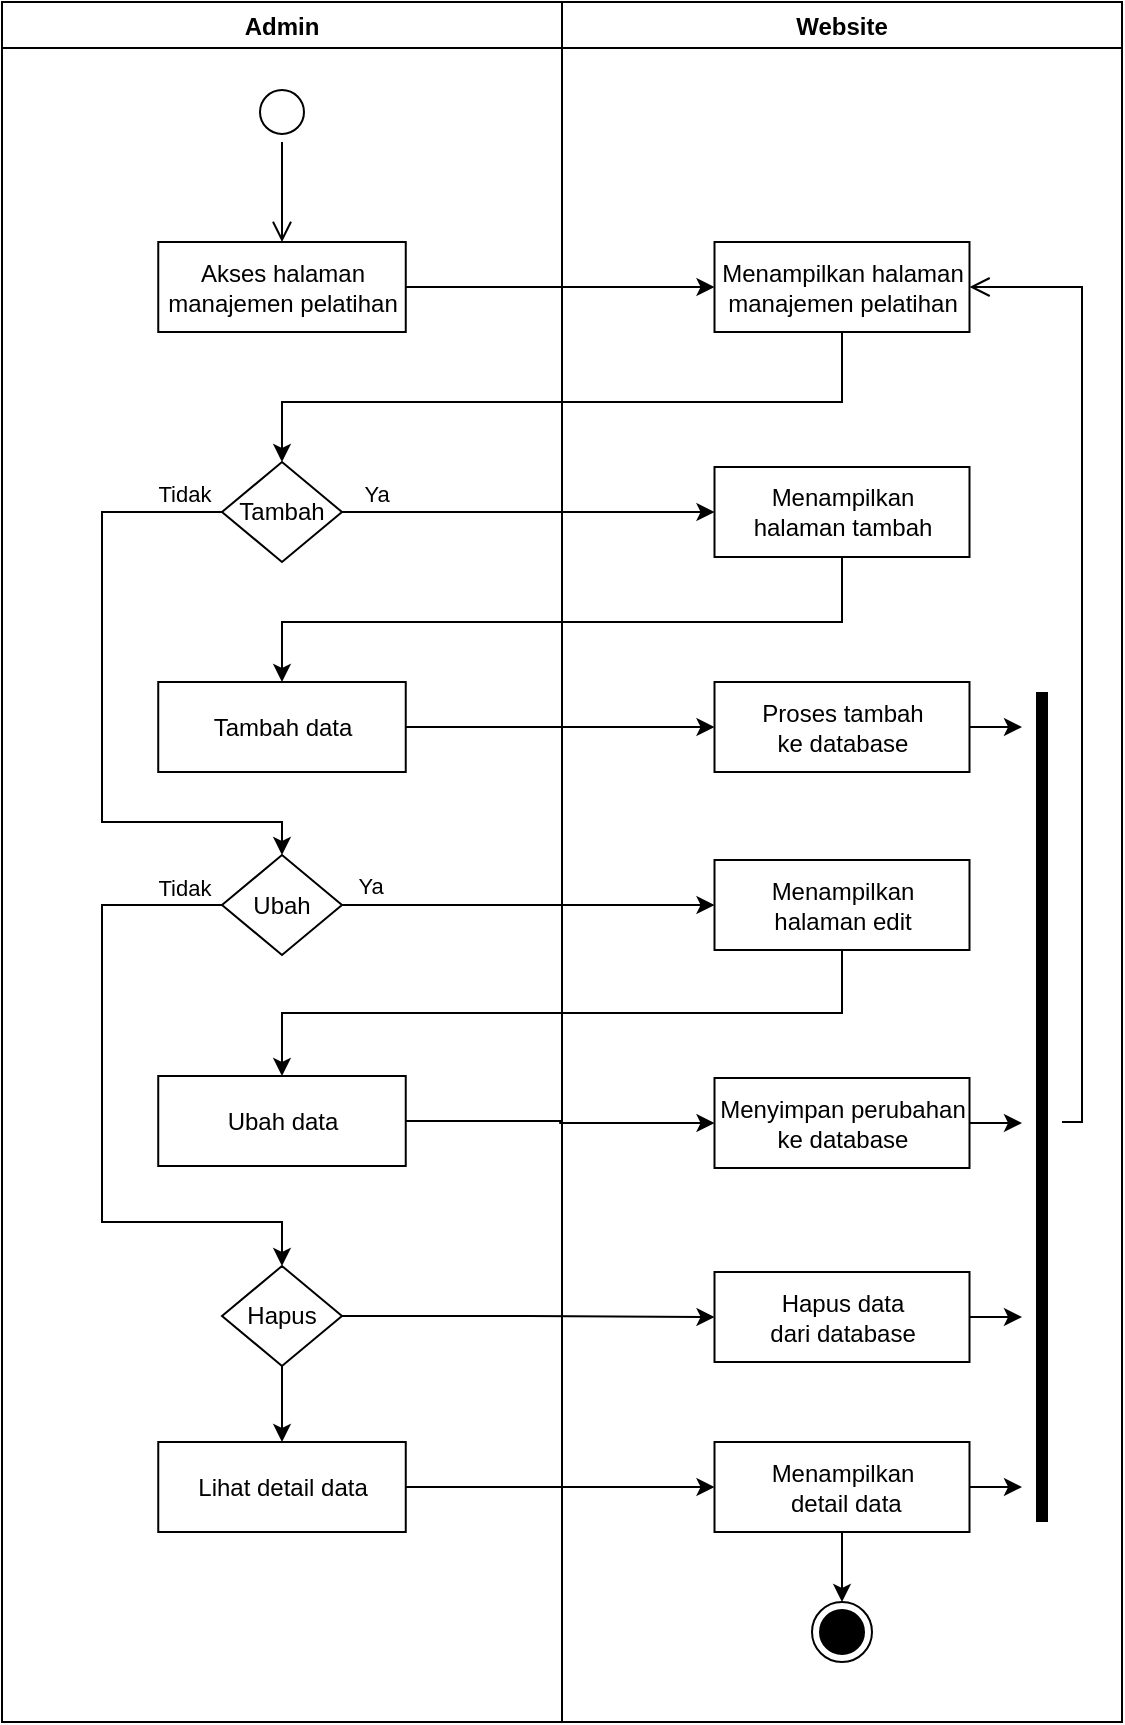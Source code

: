 <mxfile version="20.0.4" type="google"><diagram id="CF8ebcf85PKWCJHY1vIe" name="Page-1"><mxGraphModel grid="1" page="1" gridSize="10" guides="1" tooltips="1" connect="1" arrows="1" fold="1" pageScale="1" pageWidth="850" pageHeight="1100" math="0" shadow="0"><root><mxCell id="0"/><mxCell id="1" parent="0"/><mxCell id="gcA9d_Oa2z7dGmuV5KbV-1" value="Website" style="swimlane;fillColor=none;" vertex="1" parent="1"><mxGeometry x="440" y="160" width="280" height="860" as="geometry"/></mxCell><mxCell id="gcA9d_Oa2z7dGmuV5KbV-2" value="Menampilkan halaman&lt;br&gt;manajemen pelatihan" style="html=1;strokeColor=#000000;fillColor=default;" vertex="1" parent="gcA9d_Oa2z7dGmuV5KbV-1"><mxGeometry x="76.25" y="120" width="127.5" height="45" as="geometry"/></mxCell><mxCell id="gcA9d_Oa2z7dGmuV5KbV-3" value="" style="ellipse;html=1;shape=endState;fillColor=#000000;strokeColor=#000000;" vertex="1" parent="gcA9d_Oa2z7dGmuV5KbV-1"><mxGeometry x="125" y="800" width="30" height="30" as="geometry"/></mxCell><mxCell id="gcA9d_Oa2z7dGmuV5KbV-11" value="Menampilkan &lt;br&gt;halaman tambah" style="html=1;strokeColor=#000000;fillColor=default;" vertex="1" parent="gcA9d_Oa2z7dGmuV5KbV-1"><mxGeometry x="76.25" y="232.5" width="127.5" height="45" as="geometry"/></mxCell><mxCell id="gcA9d_Oa2z7dGmuV5KbV-16" value="Proses tambah&lt;br&gt;ke database" style="html=1;strokeColor=#000000;fillColor=default;" vertex="1" parent="gcA9d_Oa2z7dGmuV5KbV-1"><mxGeometry x="76.25" y="340" width="127.5" height="45" as="geometry"/></mxCell><mxCell id="gcA9d_Oa2z7dGmuV5KbV-21" value="Menampilkan &lt;br&gt;halaman edit" style="html=1;strokeColor=#000000;fillColor=default;" vertex="1" parent="gcA9d_Oa2z7dGmuV5KbV-1"><mxGeometry x="76.25" y="429" width="127.5" height="45" as="geometry"/></mxCell><mxCell id="gcA9d_Oa2z7dGmuV5KbV-26" value="Menyimpan perubahan&lt;br&gt;ke database" style="html=1;strokeColor=#000000;fillColor=default;" vertex="1" parent="gcA9d_Oa2z7dGmuV5KbV-1"><mxGeometry x="76.25" y="538" width="127.5" height="45" as="geometry"/></mxCell><mxCell id="gcA9d_Oa2z7dGmuV5KbV-34" value="Hapus data&lt;br&gt;dari database" style="html=1;strokeColor=#000000;fillColor=default;" vertex="1" parent="gcA9d_Oa2z7dGmuV5KbV-1"><mxGeometry x="76.25" y="635" width="127.5" height="45" as="geometry"/></mxCell><mxCell id="gcA9d_Oa2z7dGmuV5KbV-42" style="edgeStyle=orthogonalEdgeStyle;rounded=0;orthogonalLoop=1;jettySize=auto;html=1;exitX=0.5;exitY=1;exitDx=0;exitDy=0;entryX=0.5;entryY=0;entryDx=0;entryDy=0;" edge="1" parent="gcA9d_Oa2z7dGmuV5KbV-1" source="gcA9d_Oa2z7dGmuV5KbV-39" target="gcA9d_Oa2z7dGmuV5KbV-3"><mxGeometry relative="1" as="geometry"/></mxCell><mxCell id="gcA9d_Oa2z7dGmuV5KbV-39" value="Menampilkan &lt;br&gt;&amp;nbsp;detail data" style="html=1;strokeColor=#000000;fillColor=default;" vertex="1" parent="gcA9d_Oa2z7dGmuV5KbV-1"><mxGeometry x="76.25" y="720" width="127.5" height="45" as="geometry"/></mxCell><mxCell id="gcA9d_Oa2z7dGmuV5KbV-51" value="" style="shape=line;html=1;strokeWidth=6;strokeColor=#000000;rotation=-90;" vertex="1" parent="gcA9d_Oa2z7dGmuV5KbV-1"><mxGeometry x="32.5" y="547.5" width="415" height="10" as="geometry"/></mxCell><mxCell id="gcA9d_Oa2z7dGmuV5KbV-52" value="" style="edgeStyle=orthogonalEdgeStyle;html=1;verticalAlign=bottom;endArrow=open;endSize=8;strokeColor=#000000;rounded=0;entryX=1;entryY=0.5;entryDx=0;entryDy=0;" edge="1" parent="gcA9d_Oa2z7dGmuV5KbV-1" target="gcA9d_Oa2z7dGmuV5KbV-2"><mxGeometry relative="1" as="geometry"><mxPoint x="350" y="400" as="targetPoint"/><mxPoint x="250" y="560" as="sourcePoint"/><Array as="points"><mxPoint x="260" y="560"/><mxPoint x="260" y="143"/></Array></mxGeometry></mxCell><mxCell id="gcA9d_Oa2z7dGmuV5KbV-4" value="Admin" style="swimlane;fillColor=none;" vertex="1" parent="1"><mxGeometry x="160" y="160" width="280" height="860" as="geometry"/></mxCell><mxCell id="gcA9d_Oa2z7dGmuV5KbV-5" value="" style="ellipse;html=1;shape=startState;fillColor=default;strokeColor=#000000;" vertex="1" parent="gcA9d_Oa2z7dGmuV5KbV-4"><mxGeometry x="125" y="40" width="30" height="30" as="geometry"/></mxCell><mxCell id="gcA9d_Oa2z7dGmuV5KbV-6" value="" style="edgeStyle=orthogonalEdgeStyle;html=1;verticalAlign=bottom;endArrow=open;endSize=8;strokeColor=#000000;rounded=0;" edge="1" parent="gcA9d_Oa2z7dGmuV5KbV-4" source="gcA9d_Oa2z7dGmuV5KbV-5"><mxGeometry relative="1" as="geometry"><mxPoint x="140" y="120" as="targetPoint"/></mxGeometry></mxCell><mxCell id="gcA9d_Oa2z7dGmuV5KbV-7" value="Akses halaman&lt;br&gt;manajemen pelatihan" style="html=1;strokeColor=#000000;fillColor=default;" vertex="1" parent="gcA9d_Oa2z7dGmuV5KbV-4"><mxGeometry x="78.13" y="120" width="123.75" height="45" as="geometry"/></mxCell><mxCell id="gcA9d_Oa2z7dGmuV5KbV-23" style="edgeStyle=orthogonalEdgeStyle;rounded=0;orthogonalLoop=1;jettySize=auto;html=1;exitX=0;exitY=0.5;exitDx=0;exitDy=0;entryX=0.5;entryY=0;entryDx=0;entryDy=0;" edge="1" parent="gcA9d_Oa2z7dGmuV5KbV-4" source="gcA9d_Oa2z7dGmuV5KbV-10" target="gcA9d_Oa2z7dGmuV5KbV-18"><mxGeometry relative="1" as="geometry"><Array as="points"><mxPoint x="50" y="255"/><mxPoint x="50" y="410"/><mxPoint x="140" y="410"/></Array></mxGeometry></mxCell><mxCell id="gcA9d_Oa2z7dGmuV5KbV-10" value="Tambah" style="rhombus;whiteSpace=wrap;html=1;" vertex="1" parent="gcA9d_Oa2z7dGmuV5KbV-4"><mxGeometry x="110" y="230" width="59.99" height="50" as="geometry"/></mxCell><mxCell id="gcA9d_Oa2z7dGmuV5KbV-14" value="Tambah data" style="html=1;strokeColor=#000000;fillColor=default;" vertex="1" parent="gcA9d_Oa2z7dGmuV5KbV-4"><mxGeometry x="78.12" y="340" width="123.75" height="45" as="geometry"/></mxCell><mxCell id="gcA9d_Oa2z7dGmuV5KbV-30" style="edgeStyle=orthogonalEdgeStyle;rounded=0;orthogonalLoop=1;jettySize=auto;html=1;exitX=0;exitY=0.5;exitDx=0;exitDy=0;entryX=0.5;entryY=0;entryDx=0;entryDy=0;" edge="1" parent="gcA9d_Oa2z7dGmuV5KbV-4" source="gcA9d_Oa2z7dGmuV5KbV-18" target="gcA9d_Oa2z7dGmuV5KbV-29"><mxGeometry relative="1" as="geometry"><Array as="points"><mxPoint x="50" y="451"/><mxPoint x="50" y="610"/><mxPoint x="140" y="610"/></Array></mxGeometry></mxCell><mxCell id="gcA9d_Oa2z7dGmuV5KbV-33" value="Tidak" style="edgeLabel;html=1;align=center;verticalAlign=middle;resizable=0;points=[];" connectable="0" vertex="1" parent="gcA9d_Oa2z7dGmuV5KbV-30"><mxGeometry x="-0.881" y="-1" relative="1" as="geometry"><mxPoint y="-8" as="offset"/></mxGeometry></mxCell><mxCell id="gcA9d_Oa2z7dGmuV5KbV-18" value="Ubah" style="rhombus;whiteSpace=wrap;html=1;" vertex="1" parent="gcA9d_Oa2z7dGmuV5KbV-4"><mxGeometry x="110.0" y="426.5" width="59.99" height="50" as="geometry"/></mxCell><mxCell id="gcA9d_Oa2z7dGmuV5KbV-20" value="Tidak" style="edgeLabel;html=1;align=center;verticalAlign=middle;resizable=0;points=[];" connectable="0" vertex="1" parent="gcA9d_Oa2z7dGmuV5KbV-4"><mxGeometry x="188.871" y="253" as="geometry"><mxPoint x="-98" y="-7" as="offset"/></mxGeometry></mxCell><mxCell id="gcA9d_Oa2z7dGmuV5KbV-24" value="Ubah data" style="html=1;strokeColor=#000000;fillColor=default;" vertex="1" parent="gcA9d_Oa2z7dGmuV5KbV-4"><mxGeometry x="78.12" y="537" width="123.75" height="45" as="geometry"/></mxCell><mxCell id="gcA9d_Oa2z7dGmuV5KbV-38" style="edgeStyle=orthogonalEdgeStyle;rounded=0;orthogonalLoop=1;jettySize=auto;html=1;exitX=0.5;exitY=1;exitDx=0;exitDy=0;entryX=0.5;entryY=0;entryDx=0;entryDy=0;" edge="1" parent="gcA9d_Oa2z7dGmuV5KbV-4" source="gcA9d_Oa2z7dGmuV5KbV-29" target="gcA9d_Oa2z7dGmuV5KbV-37"><mxGeometry relative="1" as="geometry"/></mxCell><mxCell id="gcA9d_Oa2z7dGmuV5KbV-29" value="Hapus" style="rhombus;whiteSpace=wrap;html=1;" vertex="1" parent="gcA9d_Oa2z7dGmuV5KbV-4"><mxGeometry x="110" y="632" width="59.99" height="50" as="geometry"/></mxCell><mxCell id="gcA9d_Oa2z7dGmuV5KbV-37" value="Lihat detail data" style="html=1;strokeColor=#000000;fillColor=default;" vertex="1" parent="gcA9d_Oa2z7dGmuV5KbV-4"><mxGeometry x="78.13" y="720" width="123.75" height="45" as="geometry"/></mxCell><mxCell id="gcA9d_Oa2z7dGmuV5KbV-8" style="edgeStyle=orthogonalEdgeStyle;rounded=0;orthogonalLoop=1;jettySize=auto;html=1;exitX=1;exitY=0.5;exitDx=0;exitDy=0;strokeColor=#000000;entryX=0;entryY=0.5;entryDx=0;entryDy=0;" edge="1" parent="1" source="gcA9d_Oa2z7dGmuV5KbV-7" target="gcA9d_Oa2z7dGmuV5KbV-2"><mxGeometry relative="1" as="geometry"><mxPoint x="560" y="225" as="targetPoint"/><Array as="points"><mxPoint x="500" y="303"/><mxPoint x="510" y="303"/></Array></mxGeometry></mxCell><mxCell id="gcA9d_Oa2z7dGmuV5KbV-9" style="edgeStyle=orthogonalEdgeStyle;rounded=0;orthogonalLoop=1;jettySize=auto;html=1;exitX=0.5;exitY=1;exitDx=0;exitDy=0;strokeColor=#000000;entryX=0.5;entryY=0;entryDx=0;entryDy=0;" edge="1" parent="1" source="gcA9d_Oa2z7dGmuV5KbV-2" target="gcA9d_Oa2z7dGmuV5KbV-10"><mxGeometry relative="1" as="geometry"><Array as="points"><mxPoint x="580" y="360"/><mxPoint x="300" y="360"/></Array><mxPoint x="580" y="390" as="targetPoint"/></mxGeometry></mxCell><mxCell id="gcA9d_Oa2z7dGmuV5KbV-12" style="edgeStyle=orthogonalEdgeStyle;rounded=0;orthogonalLoop=1;jettySize=auto;html=1;exitX=1;exitY=0.5;exitDx=0;exitDy=0;entryX=0;entryY=0.5;entryDx=0;entryDy=0;" edge="1" parent="1" source="gcA9d_Oa2z7dGmuV5KbV-10" target="gcA9d_Oa2z7dGmuV5KbV-11"><mxGeometry relative="1" as="geometry"/></mxCell><mxCell id="gcA9d_Oa2z7dGmuV5KbV-13" value="Ya" style="edgeLabel;html=1;align=center;verticalAlign=middle;resizable=0;points=[];" connectable="0" vertex="1" parent="gcA9d_Oa2z7dGmuV5KbV-12"><mxGeometry x="-0.815" y="2" relative="1" as="geometry"><mxPoint y="-7" as="offset"/></mxGeometry></mxCell><mxCell id="gcA9d_Oa2z7dGmuV5KbV-15" style="edgeStyle=orthogonalEdgeStyle;rounded=0;orthogonalLoop=1;jettySize=auto;html=1;exitX=0.5;exitY=1;exitDx=0;exitDy=0;entryX=0.5;entryY=0;entryDx=0;entryDy=0;" edge="1" parent="1" source="gcA9d_Oa2z7dGmuV5KbV-11" target="gcA9d_Oa2z7dGmuV5KbV-14"><mxGeometry relative="1" as="geometry"><Array as="points"><mxPoint x="580" y="470"/><mxPoint x="300" y="470"/></Array></mxGeometry></mxCell><mxCell id="gcA9d_Oa2z7dGmuV5KbV-17" style="edgeStyle=orthogonalEdgeStyle;rounded=0;orthogonalLoop=1;jettySize=auto;html=1;exitX=1;exitY=0.5;exitDx=0;exitDy=0;entryX=0;entryY=0.5;entryDx=0;entryDy=0;" edge="1" parent="1" source="gcA9d_Oa2z7dGmuV5KbV-14" target="gcA9d_Oa2z7dGmuV5KbV-16"><mxGeometry relative="1" as="geometry"/></mxCell><mxCell id="gcA9d_Oa2z7dGmuV5KbV-22" style="edgeStyle=orthogonalEdgeStyle;rounded=0;orthogonalLoop=1;jettySize=auto;html=1;exitX=1;exitY=0.5;exitDx=0;exitDy=0;entryX=0;entryY=0.5;entryDx=0;entryDy=0;" edge="1" parent="1" source="gcA9d_Oa2z7dGmuV5KbV-18" target="gcA9d_Oa2z7dGmuV5KbV-21"><mxGeometry relative="1" as="geometry"/></mxCell><mxCell id="gcA9d_Oa2z7dGmuV5KbV-31" value="Ya" style="edgeLabel;html=1;align=center;verticalAlign=middle;resizable=0;points=[];" connectable="0" vertex="1" parent="gcA9d_Oa2z7dGmuV5KbV-22"><mxGeometry x="-0.853" y="1" relative="1" as="geometry"><mxPoint y="-9" as="offset"/></mxGeometry></mxCell><mxCell id="gcA9d_Oa2z7dGmuV5KbV-25" style="edgeStyle=orthogonalEdgeStyle;rounded=0;orthogonalLoop=1;jettySize=auto;html=1;exitX=0.5;exitY=1;exitDx=0;exitDy=0;entryX=0.5;entryY=0;entryDx=0;entryDy=0;" edge="1" parent="1" source="gcA9d_Oa2z7dGmuV5KbV-21" target="gcA9d_Oa2z7dGmuV5KbV-24"><mxGeometry relative="1" as="geometry"/></mxCell><mxCell id="gcA9d_Oa2z7dGmuV5KbV-28" style="edgeStyle=orthogonalEdgeStyle;rounded=0;orthogonalLoop=1;jettySize=auto;html=1;exitX=1;exitY=0.5;exitDx=0;exitDy=0;entryX=0;entryY=0.5;entryDx=0;entryDy=0;" edge="1" parent="1" source="gcA9d_Oa2z7dGmuV5KbV-24" target="gcA9d_Oa2z7dGmuV5KbV-26"><mxGeometry relative="1" as="geometry"/></mxCell><mxCell id="gcA9d_Oa2z7dGmuV5KbV-36" style="edgeStyle=orthogonalEdgeStyle;rounded=0;orthogonalLoop=1;jettySize=auto;html=1;exitX=1;exitY=0.5;exitDx=0;exitDy=0;entryX=0;entryY=0.5;entryDx=0;entryDy=0;" edge="1" parent="1" source="gcA9d_Oa2z7dGmuV5KbV-29" target="gcA9d_Oa2z7dGmuV5KbV-34"><mxGeometry relative="1" as="geometry"/></mxCell><mxCell id="gcA9d_Oa2z7dGmuV5KbV-41" style="edgeStyle=orthogonalEdgeStyle;rounded=0;orthogonalLoop=1;jettySize=auto;html=1;exitX=1;exitY=0.5;exitDx=0;exitDy=0;entryX=0;entryY=0.5;entryDx=0;entryDy=0;" edge="1" parent="1" source="gcA9d_Oa2z7dGmuV5KbV-37" target="gcA9d_Oa2z7dGmuV5KbV-39"><mxGeometry relative="1" as="geometry"/></mxCell><mxCell id="gcA9d_Oa2z7dGmuV5KbV-47" style="edgeStyle=orthogonalEdgeStyle;rounded=0;orthogonalLoop=1;jettySize=auto;html=1;exitX=1;exitY=0.5;exitDx=0;exitDy=0;" edge="1" parent="1" source="gcA9d_Oa2z7dGmuV5KbV-39"><mxGeometry relative="1" as="geometry"><mxPoint x="670" y="902.333" as="targetPoint"/></mxGeometry></mxCell><mxCell id="gcA9d_Oa2z7dGmuV5KbV-48" style="edgeStyle=orthogonalEdgeStyle;rounded=0;orthogonalLoop=1;jettySize=auto;html=1;exitX=1;exitY=0.5;exitDx=0;exitDy=0;" edge="1" parent="1" source="gcA9d_Oa2z7dGmuV5KbV-34"><mxGeometry relative="1" as="geometry"><mxPoint x="670" y="817.667" as="targetPoint"/></mxGeometry></mxCell><mxCell id="gcA9d_Oa2z7dGmuV5KbV-49" style="edgeStyle=orthogonalEdgeStyle;rounded=0;orthogonalLoop=1;jettySize=auto;html=1;exitX=1;exitY=0.5;exitDx=0;exitDy=0;" edge="1" parent="1" source="gcA9d_Oa2z7dGmuV5KbV-26"><mxGeometry relative="1" as="geometry"><mxPoint x="670" y="720.333" as="targetPoint"/></mxGeometry></mxCell><mxCell id="gcA9d_Oa2z7dGmuV5KbV-50" style="edgeStyle=orthogonalEdgeStyle;rounded=0;orthogonalLoop=1;jettySize=auto;html=1;exitX=1;exitY=0.5;exitDx=0;exitDy=0;" edge="1" parent="1" source="gcA9d_Oa2z7dGmuV5KbV-16"><mxGeometry relative="1" as="geometry"><mxPoint x="670" y="522.333" as="targetPoint"/></mxGeometry></mxCell></root></mxGraphModel></diagram></mxfile>
